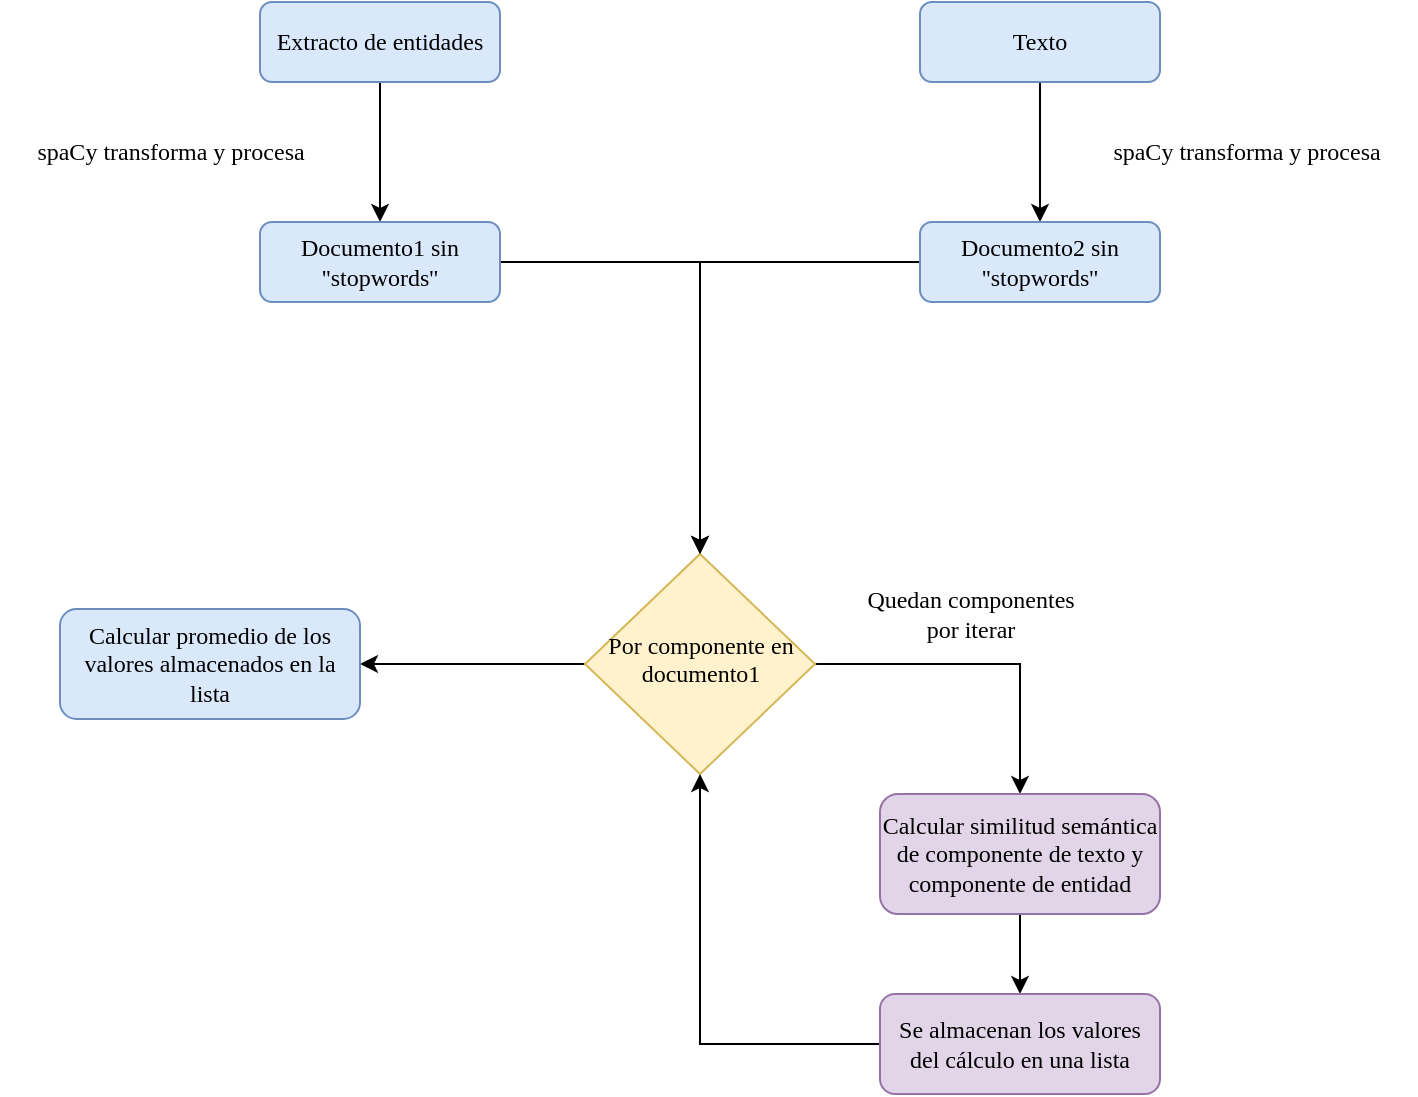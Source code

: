 <mxfile version="20.6.0" type="device"><diagram id="C5RBs43oDa-KdzZeNtuy" name="Page-1"><mxGraphModel dx="2500" dy="2054" grid="1" gridSize="10" guides="1" tooltips="1" connect="1" arrows="1" fold="1" page="1" pageScale="1" pageWidth="827" pageHeight="1169" math="0" shadow="0"><root><mxCell id="WIyWlLk6GJQsqaUBKTNV-0"/><mxCell id="WIyWlLk6GJQsqaUBKTNV-1" parent="WIyWlLk6GJQsqaUBKTNV-0"/><mxCell id="UkqHWIBDfQKHH82BmfNK-1" style="edgeStyle=orthogonalEdgeStyle;rounded=0;orthogonalLoop=1;jettySize=auto;html=1;fontFamily=Tahoma;" edge="1" parent="WIyWlLk6GJQsqaUBKTNV-1" source="WIyWlLk6GJQsqaUBKTNV-3" target="UkqHWIBDfQKHH82BmfNK-0"><mxGeometry relative="1" as="geometry"/></mxCell><mxCell id="WIyWlLk6GJQsqaUBKTNV-3" value="Texto" style="rounded=1;whiteSpace=wrap;html=1;fontSize=12;glass=0;strokeWidth=1;shadow=0;fontFamily=Tahoma;fillColor=#dae8fc;strokeColor=#6c8ebf;" parent="WIyWlLk6GJQsqaUBKTNV-1" vertex="1"><mxGeometry x="330" y="-226" width="120" height="40" as="geometry"/></mxCell><mxCell id="UkqHWIBDfQKHH82BmfNK-5" style="edgeStyle=orthogonalEdgeStyle;rounded=0;orthogonalLoop=1;jettySize=auto;html=1;fontSize=12;fontFamily=Tahoma;entryX=0.5;entryY=0;entryDx=0;entryDy=0;" edge="1" parent="WIyWlLk6GJQsqaUBKTNV-1" source="WIyWlLk6GJQsqaUBKTNV-6" target="UkqHWIBDfQKHH82BmfNK-8"><mxGeometry relative="1" as="geometry"><mxPoint x="380.059" y="190" as="targetPoint"/></mxGeometry></mxCell><mxCell id="UkqHWIBDfQKHH82BmfNK-16" style="edgeStyle=orthogonalEdgeStyle;rounded=0;orthogonalLoop=1;jettySize=auto;html=1;fontSize=12;endArrow=classic;endFill=1;fontFamily=Tahoma;" edge="1" parent="WIyWlLk6GJQsqaUBKTNV-1" source="WIyWlLk6GJQsqaUBKTNV-6" target="UkqHWIBDfQKHH82BmfNK-15"><mxGeometry relative="1" as="geometry"/></mxCell><mxCell id="WIyWlLk6GJQsqaUBKTNV-6" value="&lt;p style=&quot;line-height: 110%;&quot;&gt;&lt;font style=&quot;font-size: 12px;&quot;&gt;Por componente en documento1&lt;br&gt;&lt;/font&gt;&lt;/p&gt;" style="rhombus;whiteSpace=wrap;html=1;shadow=0;fontFamily=Tahoma;fontSize=12;align=center;strokeWidth=1;spacing=6;spacingTop=-4;fillColor=#fff2cc;strokeColor=#d6b656;" parent="WIyWlLk6GJQsqaUBKTNV-1" vertex="1"><mxGeometry x="162.5" y="50" width="115" height="110" as="geometry"/></mxCell><mxCell id="UkqHWIBDfQKHH82BmfNK-3" style="edgeStyle=orthogonalEdgeStyle;rounded=0;orthogonalLoop=1;jettySize=auto;html=1;fontFamily=Tahoma;" edge="1" parent="WIyWlLk6GJQsqaUBKTNV-1" source="UkqHWIBDfQKHH82BmfNK-0" target="WIyWlLk6GJQsqaUBKTNV-6"><mxGeometry relative="1" as="geometry"/></mxCell><mxCell id="UkqHWIBDfQKHH82BmfNK-0" value="Documento2 sin ''stopwords''" style="rounded=1;whiteSpace=wrap;html=1;fontSize=12;glass=0;strokeWidth=1;shadow=0;fontFamily=Tahoma;fillColor=#dae8fc;strokeColor=#6c8ebf;" vertex="1" parent="WIyWlLk6GJQsqaUBKTNV-1"><mxGeometry x="330" y="-116" width="120" height="40" as="geometry"/></mxCell><mxCell id="UkqHWIBDfQKHH82BmfNK-2" value="&lt;font&gt;spaCy transforma y procesa &lt;/font&gt;" style="text;html=1;align=center;verticalAlign=middle;resizable=0;points=[];autosize=1;strokeColor=none;fillColor=none;fontFamily=Tahoma;" vertex="1" parent="WIyWlLk6GJQsqaUBKTNV-1"><mxGeometry x="408" y="-166" width="170" height="30" as="geometry"/></mxCell><mxCell id="UkqHWIBDfQKHH82BmfNK-6" value="&lt;div&gt;Quedan componentes &lt;br&gt;&lt;/div&gt;&lt;div&gt;por iterar&lt;/div&gt;" style="text;html=1;align=center;verticalAlign=middle;resizable=0;points=[];autosize=1;strokeColor=none;fillColor=none;fontSize=12;fontFamily=Tahoma;" vertex="1" parent="WIyWlLk6GJQsqaUBKTNV-1"><mxGeometry x="280" y="60" width="150" height="40" as="geometry"/></mxCell><mxCell id="UkqHWIBDfQKHH82BmfNK-11" style="edgeStyle=orthogonalEdgeStyle;rounded=0;orthogonalLoop=1;jettySize=auto;html=1;fontSize=12;entryX=0.5;entryY=0;entryDx=0;entryDy=0;fontFamily=Tahoma;" edge="1" parent="WIyWlLk6GJQsqaUBKTNV-1" source="UkqHWIBDfQKHH82BmfNK-8" target="UkqHWIBDfQKHH82BmfNK-12"><mxGeometry relative="1" as="geometry"><mxPoint x="380.0" y="280" as="targetPoint"/></mxGeometry></mxCell><mxCell id="UkqHWIBDfQKHH82BmfNK-8" value="Calcular similitud semántica de componente de texto y componente de entidad " style="rounded=1;whiteSpace=wrap;html=1;fontSize=12;glass=0;strokeWidth=1;shadow=0;fontFamily=Tahoma;fillColor=#e1d5e7;strokeColor=#9673a6;" vertex="1" parent="WIyWlLk6GJQsqaUBKTNV-1"><mxGeometry x="310" y="170" width="140" height="60" as="geometry"/></mxCell><mxCell id="UkqHWIBDfQKHH82BmfNK-14" style="edgeStyle=orthogonalEdgeStyle;rounded=0;orthogonalLoop=1;jettySize=auto;html=1;entryX=0.5;entryY=1;entryDx=0;entryDy=0;fontSize=12;fontFamily=Tahoma;" edge="1" parent="WIyWlLk6GJQsqaUBKTNV-1" source="UkqHWIBDfQKHH82BmfNK-12" target="WIyWlLk6GJQsqaUBKTNV-6"><mxGeometry relative="1" as="geometry"/></mxCell><mxCell id="UkqHWIBDfQKHH82BmfNK-12" value="Se almacenan los valores del cálculo en una lista" style="rounded=1;whiteSpace=wrap;html=1;fontSize=12;glass=0;strokeWidth=1;shadow=0;fontFamily=Tahoma;fillColor=#e1d5e7;strokeColor=#9673a6;" vertex="1" parent="WIyWlLk6GJQsqaUBKTNV-1"><mxGeometry x="310" y="270" width="140" height="50" as="geometry"/></mxCell><mxCell id="UkqHWIBDfQKHH82BmfNK-15" value="Calcular promedio de los valores almacenados en la lista" style="rounded=1;whiteSpace=wrap;html=1;fontSize=12;glass=0;strokeWidth=1;shadow=0;fontFamily=Tahoma;fillColor=#dae8fc;strokeColor=#6c8ebf;" vertex="1" parent="WIyWlLk6GJQsqaUBKTNV-1"><mxGeometry x="-100" y="77.5" width="150" height="55" as="geometry"/></mxCell><mxCell id="UkqHWIBDfQKHH82BmfNK-18" style="edgeStyle=orthogonalEdgeStyle;rounded=0;orthogonalLoop=1;jettySize=auto;html=1;fontFamily=Tahoma;" edge="1" parent="WIyWlLk6GJQsqaUBKTNV-1" source="UkqHWIBDfQKHH82BmfNK-19" target="UkqHWIBDfQKHH82BmfNK-20"><mxGeometry relative="1" as="geometry"/></mxCell><mxCell id="UkqHWIBDfQKHH82BmfNK-19" value="Extracto de entidades" style="rounded=1;whiteSpace=wrap;html=1;fontSize=12;glass=0;strokeWidth=1;shadow=0;fontFamily=Tahoma;fillColor=#dae8fc;strokeColor=#6c8ebf;" vertex="1" parent="WIyWlLk6GJQsqaUBKTNV-1"><mxGeometry y="-226" width="120" height="40" as="geometry"/></mxCell><mxCell id="UkqHWIBDfQKHH82BmfNK-23" style="edgeStyle=orthogonalEdgeStyle;rounded=0;orthogonalLoop=1;jettySize=auto;html=1;entryX=0.5;entryY=0;entryDx=0;entryDy=0;fontFamily=Tahoma;fontSize=12;endArrow=classic;endFill=1;" edge="1" parent="WIyWlLk6GJQsqaUBKTNV-1" source="UkqHWIBDfQKHH82BmfNK-20" target="WIyWlLk6GJQsqaUBKTNV-6"><mxGeometry relative="1" as="geometry"/></mxCell><mxCell id="UkqHWIBDfQKHH82BmfNK-20" value="Documento1 sin ''stopwords''" style="rounded=1;whiteSpace=wrap;html=1;fontSize=12;glass=0;strokeWidth=1;shadow=0;fontFamily=Tahoma;fillColor=#dae8fc;strokeColor=#6c8ebf;" vertex="1" parent="WIyWlLk6GJQsqaUBKTNV-1"><mxGeometry y="-116" width="120" height="40" as="geometry"/></mxCell><mxCell id="UkqHWIBDfQKHH82BmfNK-22" value="&lt;font&gt;spaCy transforma y procesa &lt;/font&gt;" style="text;html=1;align=center;verticalAlign=middle;resizable=0;points=[];autosize=1;strokeColor=none;fillColor=none;fontFamily=Tahoma;" vertex="1" parent="WIyWlLk6GJQsqaUBKTNV-1"><mxGeometry x="-130" y="-166" width="170" height="30" as="geometry"/></mxCell></root></mxGraphModel></diagram></mxfile>
